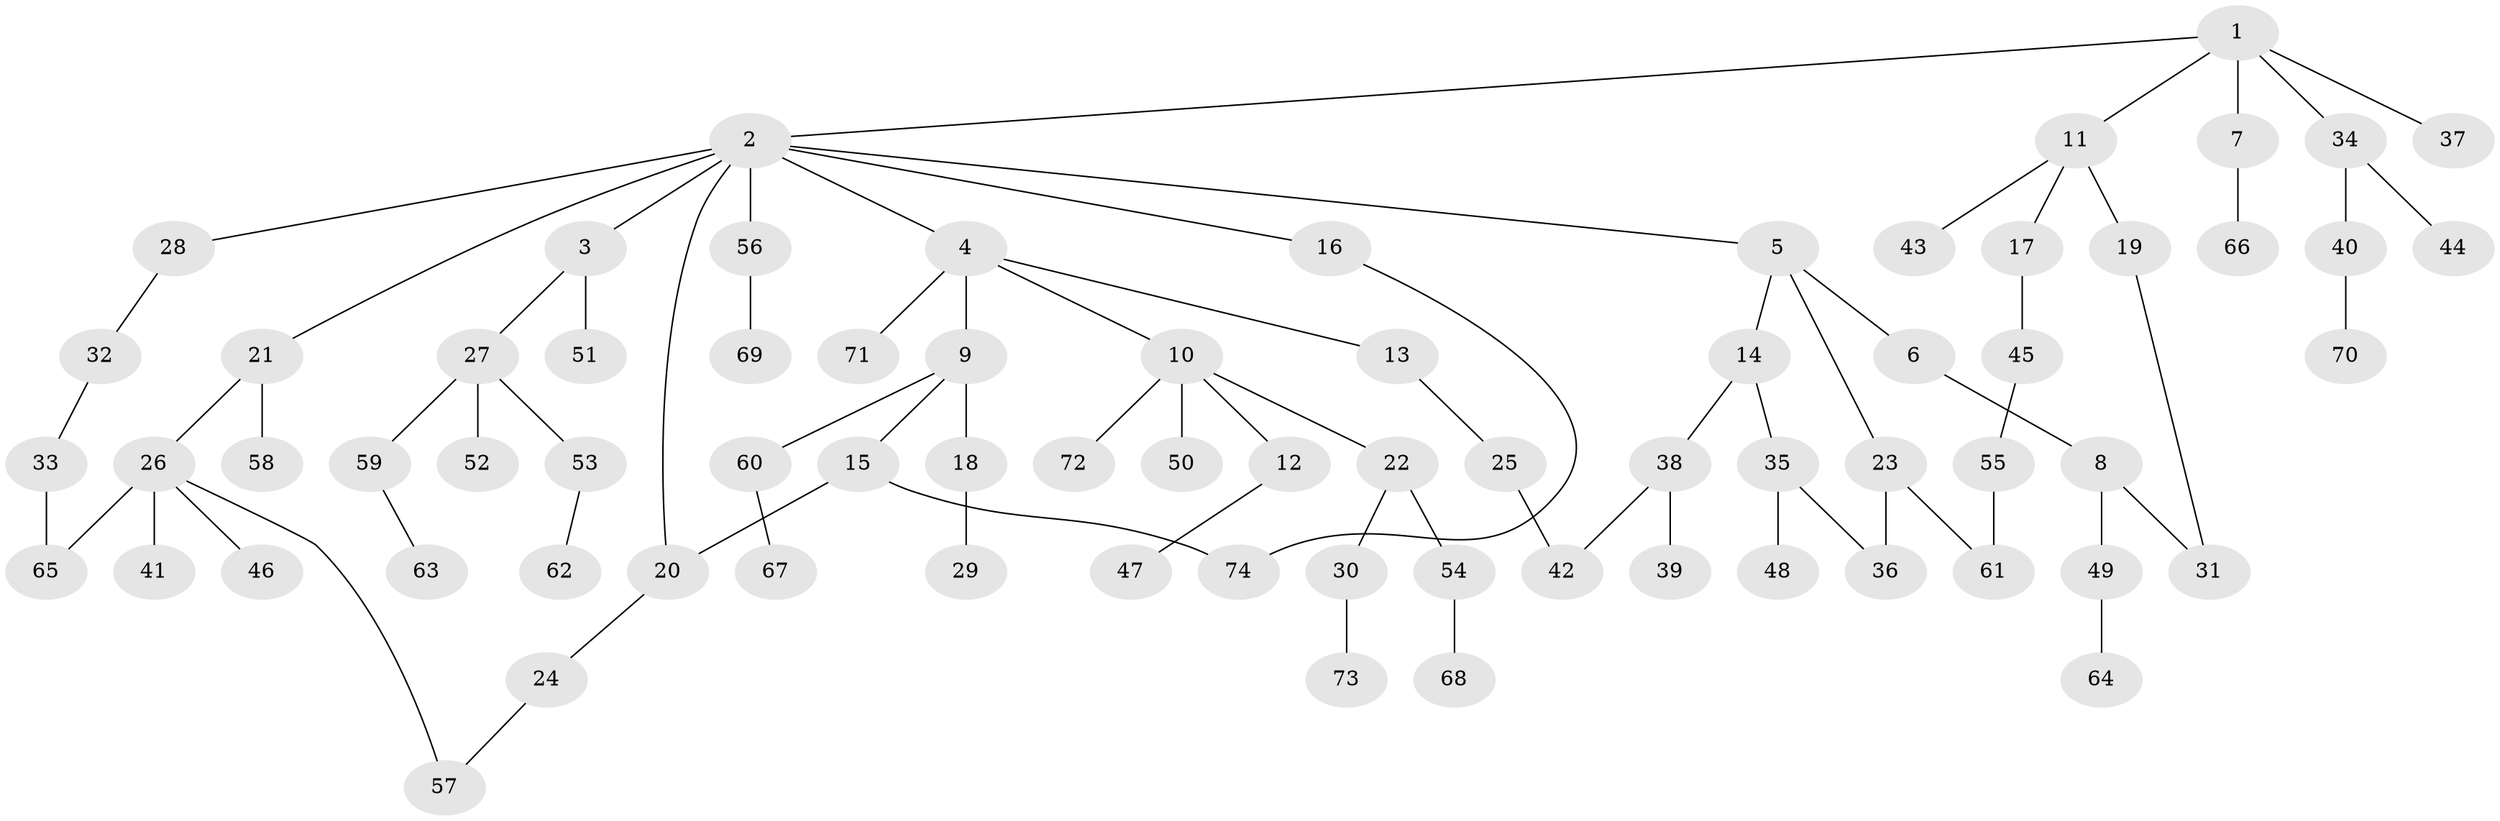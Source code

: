 // Generated by graph-tools (version 1.1) at 2025/41/03/09/25 04:41:38]
// undirected, 74 vertices, 81 edges
graph export_dot {
graph [start="1"]
  node [color=gray90,style=filled];
  1;
  2;
  3;
  4;
  5;
  6;
  7;
  8;
  9;
  10;
  11;
  12;
  13;
  14;
  15;
  16;
  17;
  18;
  19;
  20;
  21;
  22;
  23;
  24;
  25;
  26;
  27;
  28;
  29;
  30;
  31;
  32;
  33;
  34;
  35;
  36;
  37;
  38;
  39;
  40;
  41;
  42;
  43;
  44;
  45;
  46;
  47;
  48;
  49;
  50;
  51;
  52;
  53;
  54;
  55;
  56;
  57;
  58;
  59;
  60;
  61;
  62;
  63;
  64;
  65;
  66;
  67;
  68;
  69;
  70;
  71;
  72;
  73;
  74;
  1 -- 2;
  1 -- 7;
  1 -- 11;
  1 -- 34;
  1 -- 37;
  2 -- 3;
  2 -- 4;
  2 -- 5;
  2 -- 16;
  2 -- 21;
  2 -- 28;
  2 -- 56;
  2 -- 20;
  3 -- 27;
  3 -- 51;
  4 -- 9;
  4 -- 10;
  4 -- 13;
  4 -- 71;
  5 -- 6;
  5 -- 14;
  5 -- 23;
  6 -- 8;
  7 -- 66;
  8 -- 49;
  8 -- 31;
  9 -- 15;
  9 -- 18;
  9 -- 60;
  10 -- 12;
  10 -- 22;
  10 -- 50;
  10 -- 72;
  11 -- 17;
  11 -- 19;
  11 -- 43;
  12 -- 47;
  13 -- 25;
  14 -- 35;
  14 -- 38;
  15 -- 20;
  15 -- 74;
  16 -- 74;
  17 -- 45;
  18 -- 29;
  19 -- 31;
  20 -- 24;
  21 -- 26;
  21 -- 58;
  22 -- 30;
  22 -- 54;
  23 -- 36;
  23 -- 61;
  24 -- 57;
  25 -- 42;
  26 -- 41;
  26 -- 46;
  26 -- 65;
  26 -- 57;
  27 -- 52;
  27 -- 53;
  27 -- 59;
  28 -- 32;
  30 -- 73;
  32 -- 33;
  33 -- 65;
  34 -- 40;
  34 -- 44;
  35 -- 36;
  35 -- 48;
  38 -- 39;
  38 -- 42;
  40 -- 70;
  45 -- 55;
  49 -- 64;
  53 -- 62;
  54 -- 68;
  55 -- 61;
  56 -- 69;
  59 -- 63;
  60 -- 67;
}
